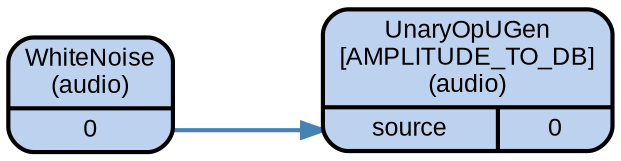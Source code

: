 digraph synthdef_73daa5fd8db0d28c03c3872c845fd3ed {
    graph [bgcolor=transparent,
        color=lightslategrey,
        dpi=72,
        fontname=Arial,
        outputorder=edgesfirst,
        overlap=prism,
        penwidth=2,
        rankdir=LR,
        ranksep=1,
        splines=spline,
        style="dotted, rounded"];
    node [fontname=Arial,
        fontsize=12,
        penwidth=2,
        shape=Mrecord,
        style="filled, rounded"];
    edge [penwidth=2];
    ugen_0 [fillcolor=lightsteelblue2,
        label="<f_0> WhiteNoise\n(audio) | { { <f_1_0_0> 0 } }"];
    ugen_1 [fillcolor=lightsteelblue2,
        label="<f_0> UnaryOpUGen\n[AMPLITUDE_TO_DB]\n(audio) | { { <f_1_0_0> source } | { <f_1_1_0> 0 } }"];
    ugen_0:f_1_0_0:e -> ugen_1:f_1_0_0:w [color=steelblue];
}